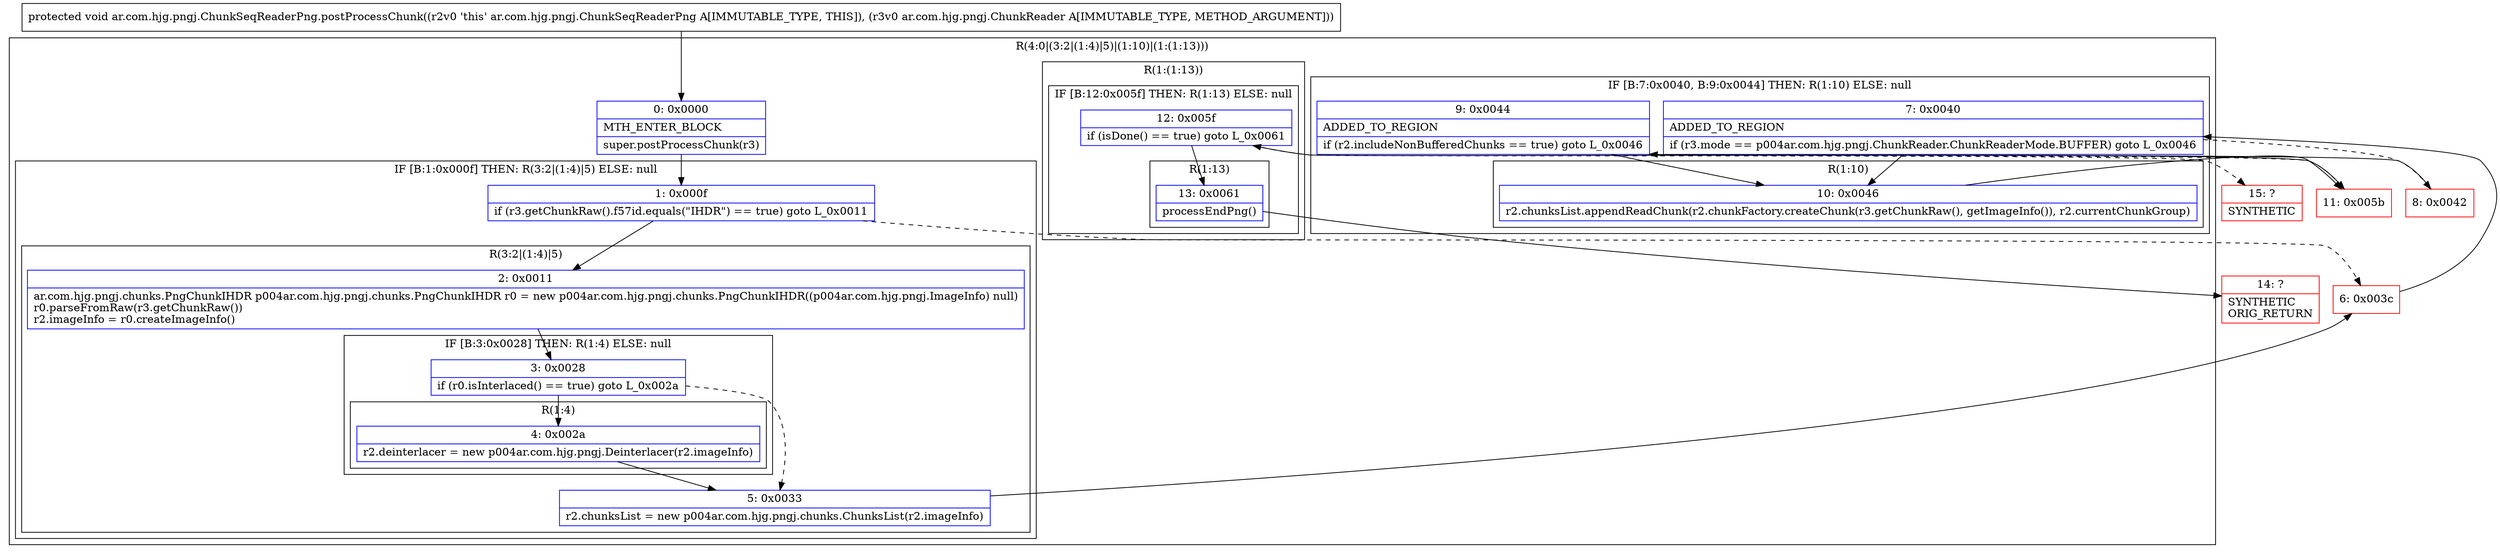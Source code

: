 digraph "CFG forar.com.hjg.pngj.ChunkSeqReaderPng.postProcessChunk(Lar\/com\/hjg\/pngj\/ChunkReader;)V" {
subgraph cluster_Region_63219407 {
label = "R(4:0|(3:2|(1:4)|5)|(1:10)|(1:(1:13)))";
node [shape=record,color=blue];
Node_0 [shape=record,label="{0\:\ 0x0000|MTH_ENTER_BLOCK\l|super.postProcessChunk(r3)\l}"];
subgraph cluster_IfRegion_1314725360 {
label = "IF [B:1:0x000f] THEN: R(3:2|(1:4)|5) ELSE: null";
node [shape=record,color=blue];
Node_1 [shape=record,label="{1\:\ 0x000f|if (r3.getChunkRaw().f57id.equals(\"IHDR\") == true) goto L_0x0011\l}"];
subgraph cluster_Region_1366183970 {
label = "R(3:2|(1:4)|5)";
node [shape=record,color=blue];
Node_2 [shape=record,label="{2\:\ 0x0011|ar.com.hjg.pngj.chunks.PngChunkIHDR p004ar.com.hjg.pngj.chunks.PngChunkIHDR r0 = new p004ar.com.hjg.pngj.chunks.PngChunkIHDR((p004ar.com.hjg.pngj.ImageInfo) null)\lr0.parseFromRaw(r3.getChunkRaw())\lr2.imageInfo = r0.createImageInfo()\l}"];
subgraph cluster_IfRegion_551587205 {
label = "IF [B:3:0x0028] THEN: R(1:4) ELSE: null";
node [shape=record,color=blue];
Node_3 [shape=record,label="{3\:\ 0x0028|if (r0.isInterlaced() == true) goto L_0x002a\l}"];
subgraph cluster_Region_1083164114 {
label = "R(1:4)";
node [shape=record,color=blue];
Node_4 [shape=record,label="{4\:\ 0x002a|r2.deinterlacer = new p004ar.com.hjg.pngj.Deinterlacer(r2.imageInfo)\l}"];
}
}
Node_5 [shape=record,label="{5\:\ 0x0033|r2.chunksList = new p004ar.com.hjg.pngj.chunks.ChunksList(r2.imageInfo)\l}"];
}
}
subgraph cluster_IfRegion_1340546565 {
label = "IF [B:7:0x0040, B:9:0x0044] THEN: R(1:10) ELSE: null";
node [shape=record,color=blue];
Node_7 [shape=record,label="{7\:\ 0x0040|ADDED_TO_REGION\l|if (r3.mode == p004ar.com.hjg.pngj.ChunkReader.ChunkReaderMode.BUFFER) goto L_0x0046\l}"];
Node_9 [shape=record,label="{9\:\ 0x0044|ADDED_TO_REGION\l|if (r2.includeNonBufferedChunks == true) goto L_0x0046\l}"];
subgraph cluster_Region_1764965352 {
label = "R(1:10)";
node [shape=record,color=blue];
Node_10 [shape=record,label="{10\:\ 0x0046|r2.chunksList.appendReadChunk(r2.chunkFactory.createChunk(r3.getChunkRaw(), getImageInfo()), r2.currentChunkGroup)\l}"];
}
}
subgraph cluster_Region_1327962531 {
label = "R(1:(1:13))";
node [shape=record,color=blue];
subgraph cluster_IfRegion_1907946688 {
label = "IF [B:12:0x005f] THEN: R(1:13) ELSE: null";
node [shape=record,color=blue];
Node_12 [shape=record,label="{12\:\ 0x005f|if (isDone() == true) goto L_0x0061\l}"];
subgraph cluster_Region_114871236 {
label = "R(1:13)";
node [shape=record,color=blue];
Node_13 [shape=record,label="{13\:\ 0x0061|processEndPng()\l}"];
}
}
}
}
Node_6 [shape=record,color=red,label="{6\:\ 0x003c}"];
Node_8 [shape=record,color=red,label="{8\:\ 0x0042}"];
Node_11 [shape=record,color=red,label="{11\:\ 0x005b}"];
Node_14 [shape=record,color=red,label="{14\:\ ?|SYNTHETIC\lORIG_RETURN\l}"];
Node_15 [shape=record,color=red,label="{15\:\ ?|SYNTHETIC\l}"];
MethodNode[shape=record,label="{protected void ar.com.hjg.pngj.ChunkSeqReaderPng.postProcessChunk((r2v0 'this' ar.com.hjg.pngj.ChunkSeqReaderPng A[IMMUTABLE_TYPE, THIS]), (r3v0 ar.com.hjg.pngj.ChunkReader A[IMMUTABLE_TYPE, METHOD_ARGUMENT])) }"];
MethodNode -> Node_0;
Node_0 -> Node_1;
Node_1 -> Node_2;
Node_1 -> Node_6[style=dashed];
Node_2 -> Node_3;
Node_3 -> Node_4;
Node_3 -> Node_5[style=dashed];
Node_4 -> Node_5;
Node_5 -> Node_6;
Node_7 -> Node_8[style=dashed];
Node_7 -> Node_10;
Node_9 -> Node_10;
Node_9 -> Node_11[style=dashed];
Node_10 -> Node_11;
Node_12 -> Node_13;
Node_12 -> Node_15[style=dashed];
Node_13 -> Node_14;
Node_6 -> Node_7;
Node_8 -> Node_9;
Node_11 -> Node_12;
}

